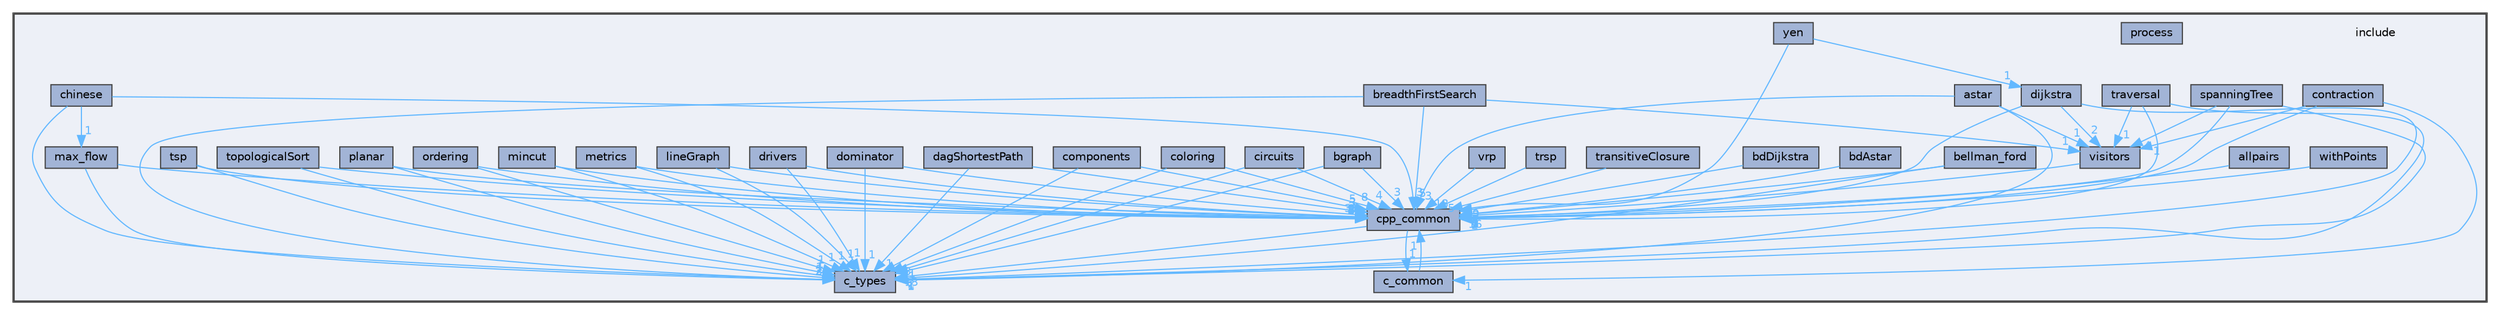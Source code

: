 digraph "include"
{
 // LATEX_PDF_SIZE
  bgcolor="transparent";
  edge [fontname=Helvetica,fontsize=10,labelfontname=Helvetica,labelfontsize=10];
  node [fontname=Helvetica,fontsize=10,shape=box,height=0.2,width=0.4];
  compound=true
  subgraph clusterdir_d44c64559bbebec7f509842c48db8b23 {
    graph [ bgcolor="#edf0f7", pencolor="grey25", label="", fontname=Helvetica,fontsize=10 style="filled,bold", URL="dir_d44c64559bbebec7f509842c48db8b23.html",tooltip=""]
    dir_d44c64559bbebec7f509842c48db8b23 [shape=plaintext, label="include"];
  dir_2a5eba4d35dbcdcba215617418dd760b [label="allpairs", fillcolor="#a2b4d6", color="grey25", style="filled", URL="dir_2a5eba4d35dbcdcba215617418dd760b.html",tooltip=""];
  dir_08f877d0f0222f13d9686ac041b3f592 [label="astar", fillcolor="#a2b4d6", color="grey25", style="filled", URL="dir_08f877d0f0222f13d9686ac041b3f592.html",tooltip=""];
  dir_3f775a8a6f61dc57a0be2ee607b843c3 [label="bdAstar", fillcolor="#a2b4d6", color="grey25", style="filled", URL="dir_3f775a8a6f61dc57a0be2ee607b843c3.html",tooltip=""];
  dir_5b201913bc223f0ba16175aeb00ce433 [label="bdDijkstra", fillcolor="#a2b4d6", color="grey25", style="filled", URL="dir_5b201913bc223f0ba16175aeb00ce433.html",tooltip=""];
  dir_a3563db749e78e10bcd094748303379c [label="bellman_ford", fillcolor="#a2b4d6", color="grey25", style="filled", URL="dir_a3563db749e78e10bcd094748303379c.html",tooltip=""];
  dir_e6f0aafe137aedfaad071f784d7ae755 [label="bgraph", fillcolor="#a2b4d6", color="grey25", style="filled", URL="dir_e6f0aafe137aedfaad071f784d7ae755.html",tooltip=""];
  dir_a9da2427ef31dd1794d0714024e5b238 [label="breadthFirstSearch", fillcolor="#a2b4d6", color="grey25", style="filled", URL="dir_a9da2427ef31dd1794d0714024e5b238.html",tooltip=""];
  dir_9c50192407c36db226c38a2cd2bf7829 [label="c_common", fillcolor="#a2b4d6", color="grey25", style="filled", URL="dir_9c50192407c36db226c38a2cd2bf7829.html",tooltip=""];
  dir_d5995d5871f728649bd47ea0d6428e03 [label="c_types", fillcolor="#a2b4d6", color="grey25", style="filled", URL="dir_d5995d5871f728649bd47ea0d6428e03.html",tooltip=""];
  dir_27f8ca8460ad1a56d374fd1da197bb06 [label="chinese", fillcolor="#a2b4d6", color="grey25", style="filled", URL="dir_27f8ca8460ad1a56d374fd1da197bb06.html",tooltip=""];
  dir_6b6cf66a0a9788f91abdf15369901186 [label="circuits", fillcolor="#a2b4d6", color="grey25", style="filled", URL="dir_6b6cf66a0a9788f91abdf15369901186.html",tooltip=""];
  dir_40ed85df85a9af6d51f248d6536e9565 [label="coloring", fillcolor="#a2b4d6", color="grey25", style="filled", URL="dir_40ed85df85a9af6d51f248d6536e9565.html",tooltip=""];
  dir_d66e8d5a7776834ccee339fd5fd3e729 [label="components", fillcolor="#a2b4d6", color="grey25", style="filled", URL="dir_d66e8d5a7776834ccee339fd5fd3e729.html",tooltip=""];
  dir_3ab07e095ccb61e6c808a03cedc1e316 [label="contraction", fillcolor="#a2b4d6", color="grey25", style="filled", URL="dir_3ab07e095ccb61e6c808a03cedc1e316.html",tooltip=""];
  dir_f413d2883acb285bdeb0fac3ae939ed0 [label="cpp_common", fillcolor="#a2b4d6", color="grey25", style="filled", URL="dir_f413d2883acb285bdeb0fac3ae939ed0.html",tooltip=""];
  dir_0df034ac1feb653719cc2a8c3c303ce5 [label="dagShortestPath", fillcolor="#a2b4d6", color="grey25", style="filled", URL="dir_0df034ac1feb653719cc2a8c3c303ce5.html",tooltip=""];
  dir_1930df11331c7ed9b5d4e307344eb08e [label="dijkstra", fillcolor="#a2b4d6", color="grey25", style="filled", URL="dir_1930df11331c7ed9b5d4e307344eb08e.html",tooltip=""];
  dir_ea2463953e947725c312bd6a58120544 [label="dominator", fillcolor="#a2b4d6", color="grey25", style="filled", URL="dir_ea2463953e947725c312bd6a58120544.html",tooltip=""];
  dir_4fe5cf12322eb0f9892753dc20f1484c [label="drivers", fillcolor="#a2b4d6", color="grey25", style="filled", URL="dir_4fe5cf12322eb0f9892753dc20f1484c.html",tooltip=""];
  dir_2ea27f3190a114f10af15e39b0994ddc [label="lineGraph", fillcolor="#a2b4d6", color="grey25", style="filled", URL="dir_2ea27f3190a114f10af15e39b0994ddc.html",tooltip=""];
  dir_a7cca20e47709fcaa79084d4fecc5383 [label="max_flow", fillcolor="#a2b4d6", color="grey25", style="filled", URL="dir_a7cca20e47709fcaa79084d4fecc5383.html",tooltip=""];
  dir_cda63f5ecd2e17b5351c028bf33f2973 [label="metrics", fillcolor="#a2b4d6", color="grey25", style="filled", URL="dir_cda63f5ecd2e17b5351c028bf33f2973.html",tooltip=""];
  dir_7d01465925dd421d116b2a4a83aa52c4 [label="mincut", fillcolor="#a2b4d6", color="grey25", style="filled", URL="dir_7d01465925dd421d116b2a4a83aa52c4.html",tooltip=""];
  dir_1fedd997c484f6e4071d6cc34f9a43e3 [label="ordering", fillcolor="#a2b4d6", color="grey25", style="filled", URL="dir_1fedd997c484f6e4071d6cc34f9a43e3.html",tooltip=""];
  dir_18707d05538dd92e3a5e3c5f41ef164b [label="planar", fillcolor="#a2b4d6", color="grey25", style="filled", URL="dir_18707d05538dd92e3a5e3c5f41ef164b.html",tooltip=""];
  dir_026fda88393f8f0065789627eb0a0306 [label="process", fillcolor="#a2b4d6", color="grey25", style="filled", URL="dir_026fda88393f8f0065789627eb0a0306.html",tooltip=""];
  dir_af8dbe8979b2f961efcd41fe5ee5165d [label="spanningTree", fillcolor="#a2b4d6", color="grey25", style="filled", URL="dir_af8dbe8979b2f961efcd41fe5ee5165d.html",tooltip=""];
  dir_e56bb6d72be06df6c290a1f00417815a [label="topologicalSort", fillcolor="#a2b4d6", color="grey25", style="filled", URL="dir_e56bb6d72be06df6c290a1f00417815a.html",tooltip=""];
  dir_c2c01ff8c95113351ec440ab0f3a15ab [label="transitiveClosure", fillcolor="#a2b4d6", color="grey25", style="filled", URL="dir_c2c01ff8c95113351ec440ab0f3a15ab.html",tooltip=""];
  dir_5466e26733ec81236675ae0596a2aeb9 [label="traversal", fillcolor="#a2b4d6", color="grey25", style="filled", URL="dir_5466e26733ec81236675ae0596a2aeb9.html",tooltip=""];
  dir_0d4872225ee098afcfdc70ab0dde785c [label="trsp", fillcolor="#a2b4d6", color="grey25", style="filled", URL="dir_0d4872225ee098afcfdc70ab0dde785c.html",tooltip=""];
  dir_2f28bc21d205d3ab5d31254f25dfd11a [label="tsp", fillcolor="#a2b4d6", color="grey25", style="filled", URL="dir_2f28bc21d205d3ab5d31254f25dfd11a.html",tooltip=""];
  dir_4e5658a7286517e9c5b1437feaf10aed [label="visitors", fillcolor="#a2b4d6", color="grey25", style="filled", URL="dir_4e5658a7286517e9c5b1437feaf10aed.html",tooltip=""];
  dir_651e52dddefd92e6e6d00bb3f78dc931 [label="vrp", fillcolor="#a2b4d6", color="grey25", style="filled", URL="dir_651e52dddefd92e6e6d00bb3f78dc931.html",tooltip=""];
  dir_a648d2ec153663c7371509691b513c8b [label="withPoints", fillcolor="#a2b4d6", color="grey25", style="filled", URL="dir_a648d2ec153663c7371509691b513c8b.html",tooltip=""];
  dir_ba2be047686aaa8bd602dca826a8a1f3 [label="yen", fillcolor="#a2b4d6", color="grey25", style="filled", URL="dir_ba2be047686aaa8bd602dca826a8a1f3.html",tooltip=""];
  }
  dir_2a5eba4d35dbcdcba215617418dd760b->dir_f413d2883acb285bdeb0fac3ae939ed0 [headlabel="2", labeldistance=1.5 headhref="dir_000000_000036.html" href="dir_000000_000036.html" color="steelblue1" fontcolor="steelblue1"];
  dir_08f877d0f0222f13d9686ac041b3f592->dir_4e5658a7286517e9c5b1437feaf10aed [headlabel="1", labeldistance=1.5 headhref="dir_000002_000094.html" href="dir_000002_000094.html" color="steelblue1" fontcolor="steelblue1"];
  dir_08f877d0f0222f13d9686ac041b3f592->dir_d5995d5871f728649bd47ea0d6428e03 [headlabel="1", labeldistance=1.5 headhref="dir_000002_000019.html" href="dir_000002_000019.html" color="steelblue1" fontcolor="steelblue1"];
  dir_08f877d0f0222f13d9686ac041b3f592->dir_f413d2883acb285bdeb0fac3ae939ed0 [headlabel="3", labeldistance=1.5 headhref="dir_000002_000036.html" href="dir_000002_000036.html" color="steelblue1" fontcolor="steelblue1"];
  dir_3f775a8a6f61dc57a0be2ee607b843c3->dir_f413d2883acb285bdeb0fac3ae939ed0 [headlabel="2", labeldistance=1.5 headhref="dir_000005_000036.html" href="dir_000005_000036.html" color="steelblue1" fontcolor="steelblue1"];
  dir_5b201913bc223f0ba16175aeb00ce433->dir_f413d2883acb285bdeb0fac3ae939ed0 [headlabel="2", labeldistance=1.5 headhref="dir_000008_000036.html" href="dir_000008_000036.html" color="steelblue1" fontcolor="steelblue1"];
  dir_a3563db749e78e10bcd094748303379c->dir_d5995d5871f728649bd47ea0d6428e03 [headlabel="2", labeldistance=1.5 headhref="dir_000011_000019.html" href="dir_000011_000019.html" color="steelblue1" fontcolor="steelblue1"];
  dir_a3563db749e78e10bcd094748303379c->dir_f413d2883acb285bdeb0fac3ae939ed0 [headlabel="7", labeldistance=1.5 headhref="dir_000011_000036.html" href="dir_000011_000036.html" color="steelblue1" fontcolor="steelblue1"];
  dir_e6f0aafe137aedfaad071f784d7ae755->dir_d5995d5871f728649bd47ea0d6428e03 [headlabel="1", labeldistance=1.5 headhref="dir_000014_000019.html" href="dir_000014_000019.html" color="steelblue1" fontcolor="steelblue1"];
  dir_e6f0aafe137aedfaad071f784d7ae755->dir_f413d2883acb285bdeb0fac3ae939ed0 [headlabel="3", labeldistance=1.5 headhref="dir_000014_000036.html" href="dir_000014_000036.html" color="steelblue1" fontcolor="steelblue1"];
  dir_a9da2427ef31dd1794d0714024e5b238->dir_4e5658a7286517e9c5b1437feaf10aed [headlabel="1", labeldistance=1.5 headhref="dir_000015_000094.html" href="dir_000015_000094.html" color="steelblue1" fontcolor="steelblue1"];
  dir_a9da2427ef31dd1794d0714024e5b238->dir_d5995d5871f728649bd47ea0d6428e03 [headlabel="2", labeldistance=1.5 headhref="dir_000015_000019.html" href="dir_000015_000019.html" color="steelblue1" fontcolor="steelblue1"];
  dir_a9da2427ef31dd1794d0714024e5b238->dir_f413d2883acb285bdeb0fac3ae939ed0 [headlabel="5", labeldistance=1.5 headhref="dir_000015_000036.html" href="dir_000015_000036.html" color="steelblue1" fontcolor="steelblue1"];
  dir_9c50192407c36db226c38a2cd2bf7829->dir_f413d2883acb285bdeb0fac3ae939ed0 [headlabel="1", labeldistance=1.5 headhref="dir_000018_000036.html" href="dir_000018_000036.html" color="steelblue1" fontcolor="steelblue1"];
  dir_27f8ca8460ad1a56d374fd1da197bb06->dir_a7cca20e47709fcaa79084d4fecc5383 [headlabel="1", labeldistance=1.5 headhref="dir_000020_000057.html" href="dir_000020_000057.html" color="steelblue1" fontcolor="steelblue1"];
  dir_27f8ca8460ad1a56d374fd1da197bb06->dir_d5995d5871f728649bd47ea0d6428e03 [headlabel="2", labeldistance=1.5 headhref="dir_000020_000019.html" href="dir_000020_000019.html" color="steelblue1" fontcolor="steelblue1"];
  dir_27f8ca8460ad1a56d374fd1da197bb06->dir_f413d2883acb285bdeb0fac3ae939ed0 [headlabel="3", labeldistance=1.5 headhref="dir_000020_000036.html" href="dir_000020_000036.html" color="steelblue1" fontcolor="steelblue1"];
  dir_6b6cf66a0a9788f91abdf15369901186->dir_d5995d5871f728649bd47ea0d6428e03 [headlabel="1", labeldistance=1.5 headhref="dir_000023_000019.html" href="dir_000023_000019.html" color="steelblue1" fontcolor="steelblue1"];
  dir_6b6cf66a0a9788f91abdf15369901186->dir_f413d2883acb285bdeb0fac3ae939ed0 [headlabel="4", labeldistance=1.5 headhref="dir_000023_000036.html" href="dir_000023_000036.html" color="steelblue1" fontcolor="steelblue1"];
  dir_40ed85df85a9af6d51f248d6536e9565->dir_d5995d5871f728649bd47ea0d6428e03 [headlabel="3", labeldistance=1.5 headhref="dir_000026_000019.html" href="dir_000026_000019.html" color="steelblue1" fontcolor="steelblue1"];
  dir_40ed85df85a9af6d51f248d6536e9565->dir_f413d2883acb285bdeb0fac3ae939ed0 [headlabel="8", labeldistance=1.5 headhref="dir_000026_000036.html" href="dir_000026_000036.html" color="steelblue1" fontcolor="steelblue1"];
  dir_d66e8d5a7776834ccee339fd5fd3e729->dir_d5995d5871f728649bd47ea0d6428e03 [headlabel="2", labeldistance=1.5 headhref="dir_000030_000019.html" href="dir_000030_000019.html" color="steelblue1" fontcolor="steelblue1"];
  dir_d66e8d5a7776834ccee339fd5fd3e729->dir_f413d2883acb285bdeb0fac3ae939ed0 [headlabel="5", labeldistance=1.5 headhref="dir_000030_000036.html" href="dir_000030_000036.html" color="steelblue1" fontcolor="steelblue1"];
  dir_3ab07e095ccb61e6c808a03cedc1e316->dir_4e5658a7286517e9c5b1437feaf10aed [headlabel="1", labeldistance=1.5 headhref="dir_000033_000094.html" href="dir_000033_000094.html" color="steelblue1" fontcolor="steelblue1"];
  dir_3ab07e095ccb61e6c808a03cedc1e316->dir_9c50192407c36db226c38a2cd2bf7829 [headlabel="1", labeldistance=1.5 headhref="dir_000033_000018.html" href="dir_000033_000018.html" color="steelblue1" fontcolor="steelblue1"];
  dir_3ab07e095ccb61e6c808a03cedc1e316->dir_f413d2883acb285bdeb0fac3ae939ed0 [headlabel="16", labeldistance=1.5 headhref="dir_000033_000036.html" href="dir_000033_000036.html" color="steelblue1" fontcolor="steelblue1"];
  dir_f413d2883acb285bdeb0fac3ae939ed0->dir_9c50192407c36db226c38a2cd2bf7829 [headlabel="1", labeldistance=1.5 headhref="dir_000036_000018.html" href="dir_000036_000018.html" color="steelblue1" fontcolor="steelblue1"];
  dir_f413d2883acb285bdeb0fac3ae939ed0->dir_d5995d5871f728649bd47ea0d6428e03 [headlabel="13", labeldistance=1.5 headhref="dir_000036_000019.html" href="dir_000036_000019.html" color="steelblue1" fontcolor="steelblue1"];
  dir_0df034ac1feb653719cc2a8c3c303ce5->dir_d5995d5871f728649bd47ea0d6428e03 [headlabel="1", labeldistance=1.5 headhref="dir_000038_000019.html" href="dir_000038_000019.html" color="steelblue1" fontcolor="steelblue1"];
  dir_0df034ac1feb653719cc2a8c3c303ce5->dir_f413d2883acb285bdeb0fac3ae939ed0 [headlabel="3", labeldistance=1.5 headhref="dir_000038_000036.html" href="dir_000038_000036.html" color="steelblue1" fontcolor="steelblue1"];
  dir_1930df11331c7ed9b5d4e307344eb08e->dir_4e5658a7286517e9c5b1437feaf10aed [headlabel="2", labeldistance=1.5 headhref="dir_000041_000094.html" href="dir_000041_000094.html" color="steelblue1" fontcolor="steelblue1"];
  dir_1930df11331c7ed9b5d4e307344eb08e->dir_d5995d5871f728649bd47ea0d6428e03 [headlabel="1", labeldistance=1.5 headhref="dir_000041_000019.html" href="dir_000041_000019.html" color="steelblue1" fontcolor="steelblue1"];
  dir_1930df11331c7ed9b5d4e307344eb08e->dir_f413d2883acb285bdeb0fac3ae939ed0 [headlabel="7", labeldistance=1.5 headhref="dir_000041_000036.html" href="dir_000041_000036.html" color="steelblue1" fontcolor="steelblue1"];
  dir_ea2463953e947725c312bd6a58120544->dir_d5995d5871f728649bd47ea0d6428e03 [headlabel="1", labeldistance=1.5 headhref="dir_000044_000019.html" href="dir_000044_000019.html" color="steelblue1" fontcolor="steelblue1"];
  dir_ea2463953e947725c312bd6a58120544->dir_f413d2883acb285bdeb0fac3ae939ed0 [headlabel="3", labeldistance=1.5 headhref="dir_000044_000036.html" href="dir_000044_000036.html" color="steelblue1" fontcolor="steelblue1"];
  dir_4fe5cf12322eb0f9892753dc20f1484c->dir_d5995d5871f728649bd47ea0d6428e03 [headlabel="1", labeldistance=1.5 headhref="dir_000047_000019.html" href="dir_000047_000019.html" color="steelblue1" fontcolor="steelblue1"];
  dir_4fe5cf12322eb0f9892753dc20f1484c->dir_f413d2883acb285bdeb0fac3ae939ed0 [headlabel="31", labeldistance=1.5 headhref="dir_000047_000036.html" href="dir_000047_000036.html" color="steelblue1" fontcolor="steelblue1"];
  dir_2ea27f3190a114f10af15e39b0994ddc->dir_d5995d5871f728649bd47ea0d6428e03 [headlabel="1", labeldistance=1.5 headhref="dir_000054_000019.html" href="dir_000054_000019.html" color="steelblue1" fontcolor="steelblue1"];
  dir_2ea27f3190a114f10af15e39b0994ddc->dir_f413d2883acb285bdeb0fac3ae939ed0 [headlabel="2", labeldistance=1.5 headhref="dir_000054_000036.html" href="dir_000054_000036.html" color="steelblue1" fontcolor="steelblue1"];
  dir_a7cca20e47709fcaa79084d4fecc5383->dir_d5995d5871f728649bd47ea0d6428e03 [headlabel="3", labeldistance=1.5 headhref="dir_000057_000019.html" href="dir_000057_000019.html" color="steelblue1" fontcolor="steelblue1"];
  dir_a7cca20e47709fcaa79084d4fecc5383->dir_f413d2883acb285bdeb0fac3ae939ed0 [headlabel="4", labeldistance=1.5 headhref="dir_000057_000036.html" href="dir_000057_000036.html" color="steelblue1" fontcolor="steelblue1"];
  dir_cda63f5ecd2e17b5351c028bf33f2973->dir_d5995d5871f728649bd47ea0d6428e03 [headlabel="1", labeldistance=1.5 headhref="dir_000060_000019.html" href="dir_000060_000019.html" color="steelblue1" fontcolor="steelblue1"];
  dir_cda63f5ecd2e17b5351c028bf33f2973->dir_f413d2883acb285bdeb0fac3ae939ed0 [headlabel="4", labeldistance=1.5 headhref="dir_000060_000036.html" href="dir_000060_000036.html" color="steelblue1" fontcolor="steelblue1"];
  dir_7d01465925dd421d116b2a4a83aa52c4->dir_d5995d5871f728649bd47ea0d6428e03 [headlabel="1", labeldistance=1.5 headhref="dir_000063_000019.html" href="dir_000063_000019.html" color="steelblue1" fontcolor="steelblue1"];
  dir_7d01465925dd421d116b2a4a83aa52c4->dir_f413d2883acb285bdeb0fac3ae939ed0 [headlabel="2", labeldistance=1.5 headhref="dir_000063_000036.html" href="dir_000063_000036.html" color="steelblue1" fontcolor="steelblue1"];
  dir_1fedd997c484f6e4071d6cc34f9a43e3->dir_d5995d5871f728649bd47ea0d6428e03 [headlabel="1", labeldistance=1.5 headhref="dir_000066_000019.html" href="dir_000066_000019.html" color="steelblue1" fontcolor="steelblue1"];
  dir_1fedd997c484f6e4071d6cc34f9a43e3->dir_f413d2883acb285bdeb0fac3ae939ed0 [headlabel="8", labeldistance=1.5 headhref="dir_000066_000036.html" href="dir_000066_000036.html" color="steelblue1" fontcolor="steelblue1"];
  dir_18707d05538dd92e3a5e3c5f41ef164b->dir_d5995d5871f728649bd47ea0d6428e03 [headlabel="1", labeldistance=1.5 headhref="dir_000071_000019.html" href="dir_000071_000019.html" color="steelblue1" fontcolor="steelblue1"];
  dir_18707d05538dd92e3a5e3c5f41ef164b->dir_f413d2883acb285bdeb0fac3ae939ed0 [headlabel="3", labeldistance=1.5 headhref="dir_000071_000036.html" href="dir_000071_000036.html" color="steelblue1" fontcolor="steelblue1"];
  dir_af8dbe8979b2f961efcd41fe5ee5165d->dir_4e5658a7286517e9c5b1437feaf10aed [headlabel="4", labeldistance=1.5 headhref="dir_000075_000094.html" href="dir_000075_000094.html" color="steelblue1" fontcolor="steelblue1"];
  dir_af8dbe8979b2f961efcd41fe5ee5165d->dir_d5995d5871f728649bd47ea0d6428e03 [headlabel="1", labeldistance=1.5 headhref="dir_000075_000019.html" href="dir_000075_000019.html" color="steelblue1" fontcolor="steelblue1"];
  dir_af8dbe8979b2f961efcd41fe5ee5165d->dir_f413d2883acb285bdeb0fac3ae939ed0 [headlabel="6", labeldistance=1.5 headhref="dir_000075_000036.html" href="dir_000075_000036.html" color="steelblue1" fontcolor="steelblue1"];
  dir_e56bb6d72be06df6c290a1f00417815a->dir_d5995d5871f728649bd47ea0d6428e03 [headlabel="1", labeldistance=1.5 headhref="dir_000079_000019.html" href="dir_000079_000019.html" color="steelblue1" fontcolor="steelblue1"];
  dir_e56bb6d72be06df6c290a1f00417815a->dir_f413d2883acb285bdeb0fac3ae939ed0 [headlabel="3", labeldistance=1.5 headhref="dir_000079_000036.html" href="dir_000079_000036.html" color="steelblue1" fontcolor="steelblue1"];
  dir_c2c01ff8c95113351ec440ab0f3a15ab->dir_f413d2883acb285bdeb0fac3ae939ed0 [headlabel="1", labeldistance=1.5 headhref="dir_000082_000036.html" href="dir_000082_000036.html" color="steelblue1" fontcolor="steelblue1"];
  dir_5466e26733ec81236675ae0596a2aeb9->dir_4e5658a7286517e9c5b1437feaf10aed [headlabel="1", labeldistance=1.5 headhref="dir_000085_000094.html" href="dir_000085_000094.html" color="steelblue1" fontcolor="steelblue1"];
  dir_5466e26733ec81236675ae0596a2aeb9->dir_d5995d5871f728649bd47ea0d6428e03 [headlabel="1", labeldistance=1.5 headhref="dir_000085_000019.html" href="dir_000085_000019.html" color="steelblue1" fontcolor="steelblue1"];
  dir_5466e26733ec81236675ae0596a2aeb9->dir_f413d2883acb285bdeb0fac3ae939ed0 [headlabel="2", labeldistance=1.5 headhref="dir_000085_000036.html" href="dir_000085_000036.html" color="steelblue1" fontcolor="steelblue1"];
  dir_0d4872225ee098afcfdc70ab0dde785c->dir_f413d2883acb285bdeb0fac3ae939ed0 [headlabel="5", labeldistance=1.5 headhref="dir_000088_000036.html" href="dir_000088_000036.html" color="steelblue1" fontcolor="steelblue1"];
  dir_2f28bc21d205d3ab5d31254f25dfd11a->dir_d5995d5871f728649bd47ea0d6428e03 [headlabel="1", labeldistance=1.5 headhref="dir_000091_000019.html" href="dir_000091_000019.html" color="steelblue1" fontcolor="steelblue1"];
  dir_2f28bc21d205d3ab5d31254f25dfd11a->dir_f413d2883acb285bdeb0fac3ae939ed0 [headlabel="4", labeldistance=1.5 headhref="dir_000091_000036.html" href="dir_000091_000036.html" color="steelblue1" fontcolor="steelblue1"];
  dir_4e5658a7286517e9c5b1437feaf10aed->dir_f413d2883acb285bdeb0fac3ae939ed0 [headlabel="1", labeldistance=1.5 headhref="dir_000094_000036.html" href="dir_000094_000036.html" color="steelblue1" fontcolor="steelblue1"];
  dir_651e52dddefd92e6e6d00bb3f78dc931->dir_f413d2883acb285bdeb0fac3ae939ed0 [headlabel="18", labeldistance=1.5 headhref="dir_000095_000036.html" href="dir_000095_000036.html" color="steelblue1" fontcolor="steelblue1"];
  dir_a648d2ec153663c7371509691b513c8b->dir_f413d2883acb285bdeb0fac3ae939ed0 [headlabel="3", labeldistance=1.5 headhref="dir_000097_000036.html" href="dir_000097_000036.html" color="steelblue1" fontcolor="steelblue1"];
  dir_ba2be047686aaa8bd602dca826a8a1f3->dir_1930df11331c7ed9b5d4e307344eb08e [headlabel="1", labeldistance=1.5 headhref="dir_000100_000041.html" href="dir_000100_000041.html" color="steelblue1" fontcolor="steelblue1"];
  dir_ba2be047686aaa8bd602dca826a8a1f3->dir_f413d2883acb285bdeb0fac3ae939ed0 [headlabel="9", labeldistance=1.5 headhref="dir_000100_000036.html" href="dir_000100_000036.html" color="steelblue1" fontcolor="steelblue1"];
}
